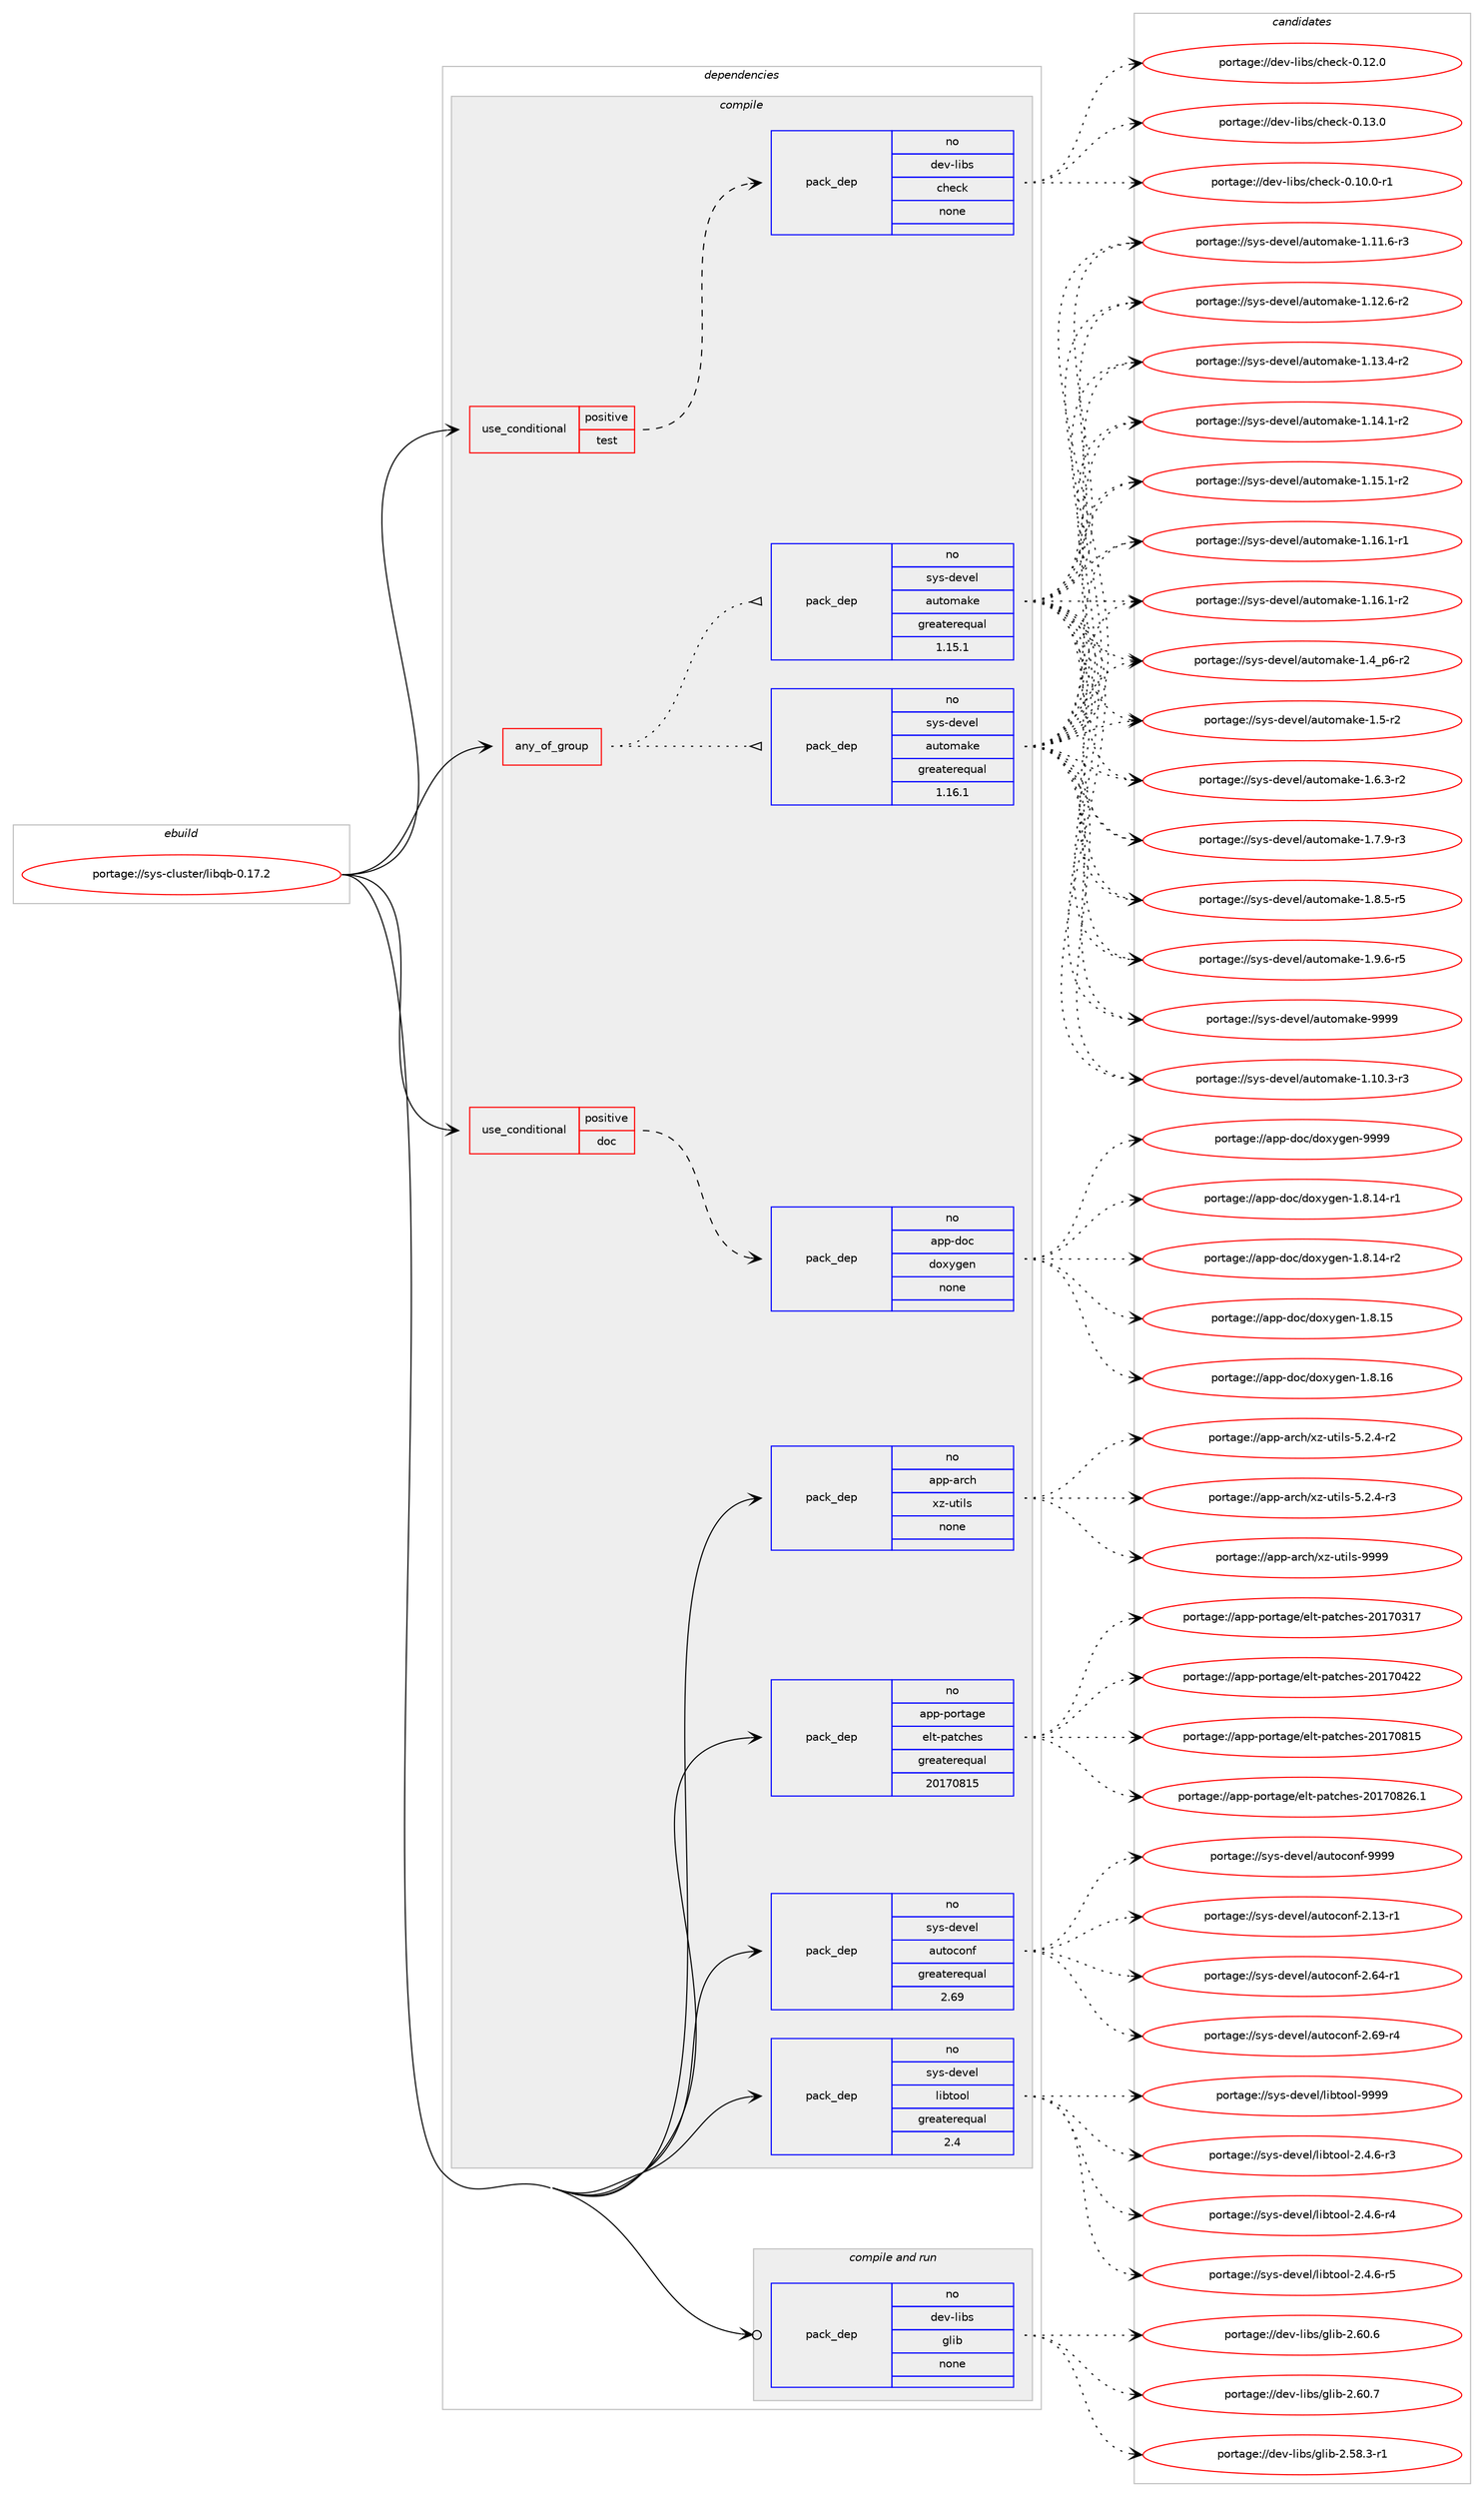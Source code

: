 digraph prolog {

# *************
# Graph options
# *************

newrank=true;
concentrate=true;
compound=true;
graph [rankdir=LR,fontname=Helvetica,fontsize=10,ranksep=1.5];#, ranksep=2.5, nodesep=0.2];
edge  [arrowhead=vee];
node  [fontname=Helvetica,fontsize=10];

# **********
# The ebuild
# **********

subgraph cluster_leftcol {
color=gray;
rank=same;
label=<<i>ebuild</i>>;
id [label="portage://sys-cluster/libqb-0.17.2", color=red, width=4, href="../sys-cluster/libqb-0.17.2.svg"];
}

# ****************
# The dependencies
# ****************

subgraph cluster_midcol {
color=gray;
label=<<i>dependencies</i>>;
subgraph cluster_compile {
fillcolor="#eeeeee";
style=filled;
label=<<i>compile</i>>;
subgraph any6776 {
dependency418339 [label=<<TABLE BORDER="0" CELLBORDER="1" CELLSPACING="0" CELLPADDING="4"><TR><TD CELLPADDING="10">any_of_group</TD></TR></TABLE>>, shape=none, color=red];subgraph pack309813 {
dependency418340 [label=<<TABLE BORDER="0" CELLBORDER="1" CELLSPACING="0" CELLPADDING="4" WIDTH="220"><TR><TD ROWSPAN="6" CELLPADDING="30">pack_dep</TD></TR><TR><TD WIDTH="110">no</TD></TR><TR><TD>sys-devel</TD></TR><TR><TD>automake</TD></TR><TR><TD>greaterequal</TD></TR><TR><TD>1.16.1</TD></TR></TABLE>>, shape=none, color=blue];
}
dependency418339:e -> dependency418340:w [weight=20,style="dotted",arrowhead="oinv"];
subgraph pack309814 {
dependency418341 [label=<<TABLE BORDER="0" CELLBORDER="1" CELLSPACING="0" CELLPADDING="4" WIDTH="220"><TR><TD ROWSPAN="6" CELLPADDING="30">pack_dep</TD></TR><TR><TD WIDTH="110">no</TD></TR><TR><TD>sys-devel</TD></TR><TR><TD>automake</TD></TR><TR><TD>greaterequal</TD></TR><TR><TD>1.15.1</TD></TR></TABLE>>, shape=none, color=blue];
}
dependency418339:e -> dependency418341:w [weight=20,style="dotted",arrowhead="oinv"];
}
id:e -> dependency418339:w [weight=20,style="solid",arrowhead="vee"];
subgraph cond101523 {
dependency418342 [label=<<TABLE BORDER="0" CELLBORDER="1" CELLSPACING="0" CELLPADDING="4"><TR><TD ROWSPAN="3" CELLPADDING="10">use_conditional</TD></TR><TR><TD>positive</TD></TR><TR><TD>doc</TD></TR></TABLE>>, shape=none, color=red];
subgraph pack309815 {
dependency418343 [label=<<TABLE BORDER="0" CELLBORDER="1" CELLSPACING="0" CELLPADDING="4" WIDTH="220"><TR><TD ROWSPAN="6" CELLPADDING="30">pack_dep</TD></TR><TR><TD WIDTH="110">no</TD></TR><TR><TD>app-doc</TD></TR><TR><TD>doxygen</TD></TR><TR><TD>none</TD></TR><TR><TD></TD></TR></TABLE>>, shape=none, color=blue];
}
dependency418342:e -> dependency418343:w [weight=20,style="dashed",arrowhead="vee"];
}
id:e -> dependency418342:w [weight=20,style="solid",arrowhead="vee"];
subgraph cond101524 {
dependency418344 [label=<<TABLE BORDER="0" CELLBORDER="1" CELLSPACING="0" CELLPADDING="4"><TR><TD ROWSPAN="3" CELLPADDING="10">use_conditional</TD></TR><TR><TD>positive</TD></TR><TR><TD>test</TD></TR></TABLE>>, shape=none, color=red];
subgraph pack309816 {
dependency418345 [label=<<TABLE BORDER="0" CELLBORDER="1" CELLSPACING="0" CELLPADDING="4" WIDTH="220"><TR><TD ROWSPAN="6" CELLPADDING="30">pack_dep</TD></TR><TR><TD WIDTH="110">no</TD></TR><TR><TD>dev-libs</TD></TR><TR><TD>check</TD></TR><TR><TD>none</TD></TR><TR><TD></TD></TR></TABLE>>, shape=none, color=blue];
}
dependency418344:e -> dependency418345:w [weight=20,style="dashed",arrowhead="vee"];
}
id:e -> dependency418344:w [weight=20,style="solid",arrowhead="vee"];
subgraph pack309817 {
dependency418346 [label=<<TABLE BORDER="0" CELLBORDER="1" CELLSPACING="0" CELLPADDING="4" WIDTH="220"><TR><TD ROWSPAN="6" CELLPADDING="30">pack_dep</TD></TR><TR><TD WIDTH="110">no</TD></TR><TR><TD>app-arch</TD></TR><TR><TD>xz-utils</TD></TR><TR><TD>none</TD></TR><TR><TD></TD></TR></TABLE>>, shape=none, color=blue];
}
id:e -> dependency418346:w [weight=20,style="solid",arrowhead="vee"];
subgraph pack309818 {
dependency418347 [label=<<TABLE BORDER="0" CELLBORDER="1" CELLSPACING="0" CELLPADDING="4" WIDTH="220"><TR><TD ROWSPAN="6" CELLPADDING="30">pack_dep</TD></TR><TR><TD WIDTH="110">no</TD></TR><TR><TD>app-portage</TD></TR><TR><TD>elt-patches</TD></TR><TR><TD>greaterequal</TD></TR><TR><TD>20170815</TD></TR></TABLE>>, shape=none, color=blue];
}
id:e -> dependency418347:w [weight=20,style="solid",arrowhead="vee"];
subgraph pack309819 {
dependency418348 [label=<<TABLE BORDER="0" CELLBORDER="1" CELLSPACING="0" CELLPADDING="4" WIDTH="220"><TR><TD ROWSPAN="6" CELLPADDING="30">pack_dep</TD></TR><TR><TD WIDTH="110">no</TD></TR><TR><TD>sys-devel</TD></TR><TR><TD>autoconf</TD></TR><TR><TD>greaterequal</TD></TR><TR><TD>2.69</TD></TR></TABLE>>, shape=none, color=blue];
}
id:e -> dependency418348:w [weight=20,style="solid",arrowhead="vee"];
subgraph pack309820 {
dependency418349 [label=<<TABLE BORDER="0" CELLBORDER="1" CELLSPACING="0" CELLPADDING="4" WIDTH="220"><TR><TD ROWSPAN="6" CELLPADDING="30">pack_dep</TD></TR><TR><TD WIDTH="110">no</TD></TR><TR><TD>sys-devel</TD></TR><TR><TD>libtool</TD></TR><TR><TD>greaterequal</TD></TR><TR><TD>2.4</TD></TR></TABLE>>, shape=none, color=blue];
}
id:e -> dependency418349:w [weight=20,style="solid",arrowhead="vee"];
}
subgraph cluster_compileandrun {
fillcolor="#eeeeee";
style=filled;
label=<<i>compile and run</i>>;
subgraph pack309821 {
dependency418350 [label=<<TABLE BORDER="0" CELLBORDER="1" CELLSPACING="0" CELLPADDING="4" WIDTH="220"><TR><TD ROWSPAN="6" CELLPADDING="30">pack_dep</TD></TR><TR><TD WIDTH="110">no</TD></TR><TR><TD>dev-libs</TD></TR><TR><TD>glib</TD></TR><TR><TD>none</TD></TR><TR><TD></TD></TR></TABLE>>, shape=none, color=blue];
}
id:e -> dependency418350:w [weight=20,style="solid",arrowhead="odotvee"];
}
subgraph cluster_run {
fillcolor="#eeeeee";
style=filled;
label=<<i>run</i>>;
}
}

# **************
# The candidates
# **************

subgraph cluster_choices {
rank=same;
color=gray;
label=<<i>candidates</i>>;

subgraph choice309813 {
color=black;
nodesep=1;
choiceportage11512111545100101118101108479711711611110997107101454946494846514511451 [label="portage://sys-devel/automake-1.10.3-r3", color=red, width=4,href="../sys-devel/automake-1.10.3-r3.svg"];
choiceportage11512111545100101118101108479711711611110997107101454946494946544511451 [label="portage://sys-devel/automake-1.11.6-r3", color=red, width=4,href="../sys-devel/automake-1.11.6-r3.svg"];
choiceportage11512111545100101118101108479711711611110997107101454946495046544511450 [label="portage://sys-devel/automake-1.12.6-r2", color=red, width=4,href="../sys-devel/automake-1.12.6-r2.svg"];
choiceportage11512111545100101118101108479711711611110997107101454946495146524511450 [label="portage://sys-devel/automake-1.13.4-r2", color=red, width=4,href="../sys-devel/automake-1.13.4-r2.svg"];
choiceportage11512111545100101118101108479711711611110997107101454946495246494511450 [label="portage://sys-devel/automake-1.14.1-r2", color=red, width=4,href="../sys-devel/automake-1.14.1-r2.svg"];
choiceportage11512111545100101118101108479711711611110997107101454946495346494511450 [label="portage://sys-devel/automake-1.15.1-r2", color=red, width=4,href="../sys-devel/automake-1.15.1-r2.svg"];
choiceportage11512111545100101118101108479711711611110997107101454946495446494511449 [label="portage://sys-devel/automake-1.16.1-r1", color=red, width=4,href="../sys-devel/automake-1.16.1-r1.svg"];
choiceportage11512111545100101118101108479711711611110997107101454946495446494511450 [label="portage://sys-devel/automake-1.16.1-r2", color=red, width=4,href="../sys-devel/automake-1.16.1-r2.svg"];
choiceportage115121115451001011181011084797117116111109971071014549465295112544511450 [label="portage://sys-devel/automake-1.4_p6-r2", color=red, width=4,href="../sys-devel/automake-1.4_p6-r2.svg"];
choiceportage11512111545100101118101108479711711611110997107101454946534511450 [label="portage://sys-devel/automake-1.5-r2", color=red, width=4,href="../sys-devel/automake-1.5-r2.svg"];
choiceportage115121115451001011181011084797117116111109971071014549465446514511450 [label="portage://sys-devel/automake-1.6.3-r2", color=red, width=4,href="../sys-devel/automake-1.6.3-r2.svg"];
choiceportage115121115451001011181011084797117116111109971071014549465546574511451 [label="portage://sys-devel/automake-1.7.9-r3", color=red, width=4,href="../sys-devel/automake-1.7.9-r3.svg"];
choiceportage115121115451001011181011084797117116111109971071014549465646534511453 [label="portage://sys-devel/automake-1.8.5-r5", color=red, width=4,href="../sys-devel/automake-1.8.5-r5.svg"];
choiceportage115121115451001011181011084797117116111109971071014549465746544511453 [label="portage://sys-devel/automake-1.9.6-r5", color=red, width=4,href="../sys-devel/automake-1.9.6-r5.svg"];
choiceportage115121115451001011181011084797117116111109971071014557575757 [label="portage://sys-devel/automake-9999", color=red, width=4,href="../sys-devel/automake-9999.svg"];
dependency418340:e -> choiceportage11512111545100101118101108479711711611110997107101454946494846514511451:w [style=dotted,weight="100"];
dependency418340:e -> choiceportage11512111545100101118101108479711711611110997107101454946494946544511451:w [style=dotted,weight="100"];
dependency418340:e -> choiceportage11512111545100101118101108479711711611110997107101454946495046544511450:w [style=dotted,weight="100"];
dependency418340:e -> choiceportage11512111545100101118101108479711711611110997107101454946495146524511450:w [style=dotted,weight="100"];
dependency418340:e -> choiceportage11512111545100101118101108479711711611110997107101454946495246494511450:w [style=dotted,weight="100"];
dependency418340:e -> choiceportage11512111545100101118101108479711711611110997107101454946495346494511450:w [style=dotted,weight="100"];
dependency418340:e -> choiceportage11512111545100101118101108479711711611110997107101454946495446494511449:w [style=dotted,weight="100"];
dependency418340:e -> choiceportage11512111545100101118101108479711711611110997107101454946495446494511450:w [style=dotted,weight="100"];
dependency418340:e -> choiceportage115121115451001011181011084797117116111109971071014549465295112544511450:w [style=dotted,weight="100"];
dependency418340:e -> choiceportage11512111545100101118101108479711711611110997107101454946534511450:w [style=dotted,weight="100"];
dependency418340:e -> choiceportage115121115451001011181011084797117116111109971071014549465446514511450:w [style=dotted,weight="100"];
dependency418340:e -> choiceportage115121115451001011181011084797117116111109971071014549465546574511451:w [style=dotted,weight="100"];
dependency418340:e -> choiceportage115121115451001011181011084797117116111109971071014549465646534511453:w [style=dotted,weight="100"];
dependency418340:e -> choiceportage115121115451001011181011084797117116111109971071014549465746544511453:w [style=dotted,weight="100"];
dependency418340:e -> choiceportage115121115451001011181011084797117116111109971071014557575757:w [style=dotted,weight="100"];
}
subgraph choice309814 {
color=black;
nodesep=1;
choiceportage11512111545100101118101108479711711611110997107101454946494846514511451 [label="portage://sys-devel/automake-1.10.3-r3", color=red, width=4,href="../sys-devel/automake-1.10.3-r3.svg"];
choiceportage11512111545100101118101108479711711611110997107101454946494946544511451 [label="portage://sys-devel/automake-1.11.6-r3", color=red, width=4,href="../sys-devel/automake-1.11.6-r3.svg"];
choiceportage11512111545100101118101108479711711611110997107101454946495046544511450 [label="portage://sys-devel/automake-1.12.6-r2", color=red, width=4,href="../sys-devel/automake-1.12.6-r2.svg"];
choiceportage11512111545100101118101108479711711611110997107101454946495146524511450 [label="portage://sys-devel/automake-1.13.4-r2", color=red, width=4,href="../sys-devel/automake-1.13.4-r2.svg"];
choiceportage11512111545100101118101108479711711611110997107101454946495246494511450 [label="portage://sys-devel/automake-1.14.1-r2", color=red, width=4,href="../sys-devel/automake-1.14.1-r2.svg"];
choiceportage11512111545100101118101108479711711611110997107101454946495346494511450 [label="portage://sys-devel/automake-1.15.1-r2", color=red, width=4,href="../sys-devel/automake-1.15.1-r2.svg"];
choiceportage11512111545100101118101108479711711611110997107101454946495446494511449 [label="portage://sys-devel/automake-1.16.1-r1", color=red, width=4,href="../sys-devel/automake-1.16.1-r1.svg"];
choiceportage11512111545100101118101108479711711611110997107101454946495446494511450 [label="portage://sys-devel/automake-1.16.1-r2", color=red, width=4,href="../sys-devel/automake-1.16.1-r2.svg"];
choiceportage115121115451001011181011084797117116111109971071014549465295112544511450 [label="portage://sys-devel/automake-1.4_p6-r2", color=red, width=4,href="../sys-devel/automake-1.4_p6-r2.svg"];
choiceportage11512111545100101118101108479711711611110997107101454946534511450 [label="portage://sys-devel/automake-1.5-r2", color=red, width=4,href="../sys-devel/automake-1.5-r2.svg"];
choiceportage115121115451001011181011084797117116111109971071014549465446514511450 [label="portage://sys-devel/automake-1.6.3-r2", color=red, width=4,href="../sys-devel/automake-1.6.3-r2.svg"];
choiceportage115121115451001011181011084797117116111109971071014549465546574511451 [label="portage://sys-devel/automake-1.7.9-r3", color=red, width=4,href="../sys-devel/automake-1.7.9-r3.svg"];
choiceportage115121115451001011181011084797117116111109971071014549465646534511453 [label="portage://sys-devel/automake-1.8.5-r5", color=red, width=4,href="../sys-devel/automake-1.8.5-r5.svg"];
choiceportage115121115451001011181011084797117116111109971071014549465746544511453 [label="portage://sys-devel/automake-1.9.6-r5", color=red, width=4,href="../sys-devel/automake-1.9.6-r5.svg"];
choiceportage115121115451001011181011084797117116111109971071014557575757 [label="portage://sys-devel/automake-9999", color=red, width=4,href="../sys-devel/automake-9999.svg"];
dependency418341:e -> choiceportage11512111545100101118101108479711711611110997107101454946494846514511451:w [style=dotted,weight="100"];
dependency418341:e -> choiceportage11512111545100101118101108479711711611110997107101454946494946544511451:w [style=dotted,weight="100"];
dependency418341:e -> choiceportage11512111545100101118101108479711711611110997107101454946495046544511450:w [style=dotted,weight="100"];
dependency418341:e -> choiceportage11512111545100101118101108479711711611110997107101454946495146524511450:w [style=dotted,weight="100"];
dependency418341:e -> choiceportage11512111545100101118101108479711711611110997107101454946495246494511450:w [style=dotted,weight="100"];
dependency418341:e -> choiceportage11512111545100101118101108479711711611110997107101454946495346494511450:w [style=dotted,weight="100"];
dependency418341:e -> choiceportage11512111545100101118101108479711711611110997107101454946495446494511449:w [style=dotted,weight="100"];
dependency418341:e -> choiceportage11512111545100101118101108479711711611110997107101454946495446494511450:w [style=dotted,weight="100"];
dependency418341:e -> choiceportage115121115451001011181011084797117116111109971071014549465295112544511450:w [style=dotted,weight="100"];
dependency418341:e -> choiceportage11512111545100101118101108479711711611110997107101454946534511450:w [style=dotted,weight="100"];
dependency418341:e -> choiceportage115121115451001011181011084797117116111109971071014549465446514511450:w [style=dotted,weight="100"];
dependency418341:e -> choiceportage115121115451001011181011084797117116111109971071014549465546574511451:w [style=dotted,weight="100"];
dependency418341:e -> choiceportage115121115451001011181011084797117116111109971071014549465646534511453:w [style=dotted,weight="100"];
dependency418341:e -> choiceportage115121115451001011181011084797117116111109971071014549465746544511453:w [style=dotted,weight="100"];
dependency418341:e -> choiceportage115121115451001011181011084797117116111109971071014557575757:w [style=dotted,weight="100"];
}
subgraph choice309815 {
color=black;
nodesep=1;
choiceportage97112112451001119947100111120121103101110454946564649524511449 [label="portage://app-doc/doxygen-1.8.14-r1", color=red, width=4,href="../app-doc/doxygen-1.8.14-r1.svg"];
choiceportage97112112451001119947100111120121103101110454946564649524511450 [label="portage://app-doc/doxygen-1.8.14-r2", color=red, width=4,href="../app-doc/doxygen-1.8.14-r2.svg"];
choiceportage9711211245100111994710011112012110310111045494656464953 [label="portage://app-doc/doxygen-1.8.15", color=red, width=4,href="../app-doc/doxygen-1.8.15.svg"];
choiceportage9711211245100111994710011112012110310111045494656464954 [label="portage://app-doc/doxygen-1.8.16", color=red, width=4,href="../app-doc/doxygen-1.8.16.svg"];
choiceportage971121124510011199471001111201211031011104557575757 [label="portage://app-doc/doxygen-9999", color=red, width=4,href="../app-doc/doxygen-9999.svg"];
dependency418343:e -> choiceportage97112112451001119947100111120121103101110454946564649524511449:w [style=dotted,weight="100"];
dependency418343:e -> choiceportage97112112451001119947100111120121103101110454946564649524511450:w [style=dotted,weight="100"];
dependency418343:e -> choiceportage9711211245100111994710011112012110310111045494656464953:w [style=dotted,weight="100"];
dependency418343:e -> choiceportage9711211245100111994710011112012110310111045494656464954:w [style=dotted,weight="100"];
dependency418343:e -> choiceportage971121124510011199471001111201211031011104557575757:w [style=dotted,weight="100"];
}
subgraph choice309816 {
color=black;
nodesep=1;
choiceportage1001011184510810598115479910410199107454846494846484511449 [label="portage://dev-libs/check-0.10.0-r1", color=red, width=4,href="../dev-libs/check-0.10.0-r1.svg"];
choiceportage100101118451081059811547991041019910745484649504648 [label="portage://dev-libs/check-0.12.0", color=red, width=4,href="../dev-libs/check-0.12.0.svg"];
choiceportage100101118451081059811547991041019910745484649514648 [label="portage://dev-libs/check-0.13.0", color=red, width=4,href="../dev-libs/check-0.13.0.svg"];
dependency418345:e -> choiceportage1001011184510810598115479910410199107454846494846484511449:w [style=dotted,weight="100"];
dependency418345:e -> choiceportage100101118451081059811547991041019910745484649504648:w [style=dotted,weight="100"];
dependency418345:e -> choiceportage100101118451081059811547991041019910745484649514648:w [style=dotted,weight="100"];
}
subgraph choice309817 {
color=black;
nodesep=1;
choiceportage9711211245971149910447120122451171161051081154553465046524511450 [label="portage://app-arch/xz-utils-5.2.4-r2", color=red, width=4,href="../app-arch/xz-utils-5.2.4-r2.svg"];
choiceportage9711211245971149910447120122451171161051081154553465046524511451 [label="portage://app-arch/xz-utils-5.2.4-r3", color=red, width=4,href="../app-arch/xz-utils-5.2.4-r3.svg"];
choiceportage9711211245971149910447120122451171161051081154557575757 [label="portage://app-arch/xz-utils-9999", color=red, width=4,href="../app-arch/xz-utils-9999.svg"];
dependency418346:e -> choiceportage9711211245971149910447120122451171161051081154553465046524511450:w [style=dotted,weight="100"];
dependency418346:e -> choiceportage9711211245971149910447120122451171161051081154553465046524511451:w [style=dotted,weight="100"];
dependency418346:e -> choiceportage9711211245971149910447120122451171161051081154557575757:w [style=dotted,weight="100"];
}
subgraph choice309818 {
color=black;
nodesep=1;
choiceportage97112112451121111141169710310147101108116451129711699104101115455048495548514955 [label="portage://app-portage/elt-patches-20170317", color=red, width=4,href="../app-portage/elt-patches-20170317.svg"];
choiceportage97112112451121111141169710310147101108116451129711699104101115455048495548525050 [label="portage://app-portage/elt-patches-20170422", color=red, width=4,href="../app-portage/elt-patches-20170422.svg"];
choiceportage97112112451121111141169710310147101108116451129711699104101115455048495548564953 [label="portage://app-portage/elt-patches-20170815", color=red, width=4,href="../app-portage/elt-patches-20170815.svg"];
choiceportage971121124511211111411697103101471011081164511297116991041011154550484955485650544649 [label="portage://app-portage/elt-patches-20170826.1", color=red, width=4,href="../app-portage/elt-patches-20170826.1.svg"];
dependency418347:e -> choiceportage97112112451121111141169710310147101108116451129711699104101115455048495548514955:w [style=dotted,weight="100"];
dependency418347:e -> choiceportage97112112451121111141169710310147101108116451129711699104101115455048495548525050:w [style=dotted,weight="100"];
dependency418347:e -> choiceportage97112112451121111141169710310147101108116451129711699104101115455048495548564953:w [style=dotted,weight="100"];
dependency418347:e -> choiceportage971121124511211111411697103101471011081164511297116991041011154550484955485650544649:w [style=dotted,weight="100"];
}
subgraph choice309819 {
color=black;
nodesep=1;
choiceportage1151211154510010111810110847971171161119911111010245504649514511449 [label="portage://sys-devel/autoconf-2.13-r1", color=red, width=4,href="../sys-devel/autoconf-2.13-r1.svg"];
choiceportage1151211154510010111810110847971171161119911111010245504654524511449 [label="portage://sys-devel/autoconf-2.64-r1", color=red, width=4,href="../sys-devel/autoconf-2.64-r1.svg"];
choiceportage1151211154510010111810110847971171161119911111010245504654574511452 [label="portage://sys-devel/autoconf-2.69-r4", color=red, width=4,href="../sys-devel/autoconf-2.69-r4.svg"];
choiceportage115121115451001011181011084797117116111991111101024557575757 [label="portage://sys-devel/autoconf-9999", color=red, width=4,href="../sys-devel/autoconf-9999.svg"];
dependency418348:e -> choiceportage1151211154510010111810110847971171161119911111010245504649514511449:w [style=dotted,weight="100"];
dependency418348:e -> choiceportage1151211154510010111810110847971171161119911111010245504654524511449:w [style=dotted,weight="100"];
dependency418348:e -> choiceportage1151211154510010111810110847971171161119911111010245504654574511452:w [style=dotted,weight="100"];
dependency418348:e -> choiceportage115121115451001011181011084797117116111991111101024557575757:w [style=dotted,weight="100"];
}
subgraph choice309820 {
color=black;
nodesep=1;
choiceportage1151211154510010111810110847108105981161111111084550465246544511451 [label="portage://sys-devel/libtool-2.4.6-r3", color=red, width=4,href="../sys-devel/libtool-2.4.6-r3.svg"];
choiceportage1151211154510010111810110847108105981161111111084550465246544511452 [label="portage://sys-devel/libtool-2.4.6-r4", color=red, width=4,href="../sys-devel/libtool-2.4.6-r4.svg"];
choiceportage1151211154510010111810110847108105981161111111084550465246544511453 [label="portage://sys-devel/libtool-2.4.6-r5", color=red, width=4,href="../sys-devel/libtool-2.4.6-r5.svg"];
choiceportage1151211154510010111810110847108105981161111111084557575757 [label="portage://sys-devel/libtool-9999", color=red, width=4,href="../sys-devel/libtool-9999.svg"];
dependency418349:e -> choiceportage1151211154510010111810110847108105981161111111084550465246544511451:w [style=dotted,weight="100"];
dependency418349:e -> choiceportage1151211154510010111810110847108105981161111111084550465246544511452:w [style=dotted,weight="100"];
dependency418349:e -> choiceportage1151211154510010111810110847108105981161111111084550465246544511453:w [style=dotted,weight="100"];
dependency418349:e -> choiceportage1151211154510010111810110847108105981161111111084557575757:w [style=dotted,weight="100"];
}
subgraph choice309821 {
color=black;
nodesep=1;
choiceportage10010111845108105981154710310810598455046535646514511449 [label="portage://dev-libs/glib-2.58.3-r1", color=red, width=4,href="../dev-libs/glib-2.58.3-r1.svg"];
choiceportage1001011184510810598115471031081059845504654484654 [label="portage://dev-libs/glib-2.60.6", color=red, width=4,href="../dev-libs/glib-2.60.6.svg"];
choiceportage1001011184510810598115471031081059845504654484655 [label="portage://dev-libs/glib-2.60.7", color=red, width=4,href="../dev-libs/glib-2.60.7.svg"];
dependency418350:e -> choiceportage10010111845108105981154710310810598455046535646514511449:w [style=dotted,weight="100"];
dependency418350:e -> choiceportage1001011184510810598115471031081059845504654484654:w [style=dotted,weight="100"];
dependency418350:e -> choiceportage1001011184510810598115471031081059845504654484655:w [style=dotted,weight="100"];
}
}

}

